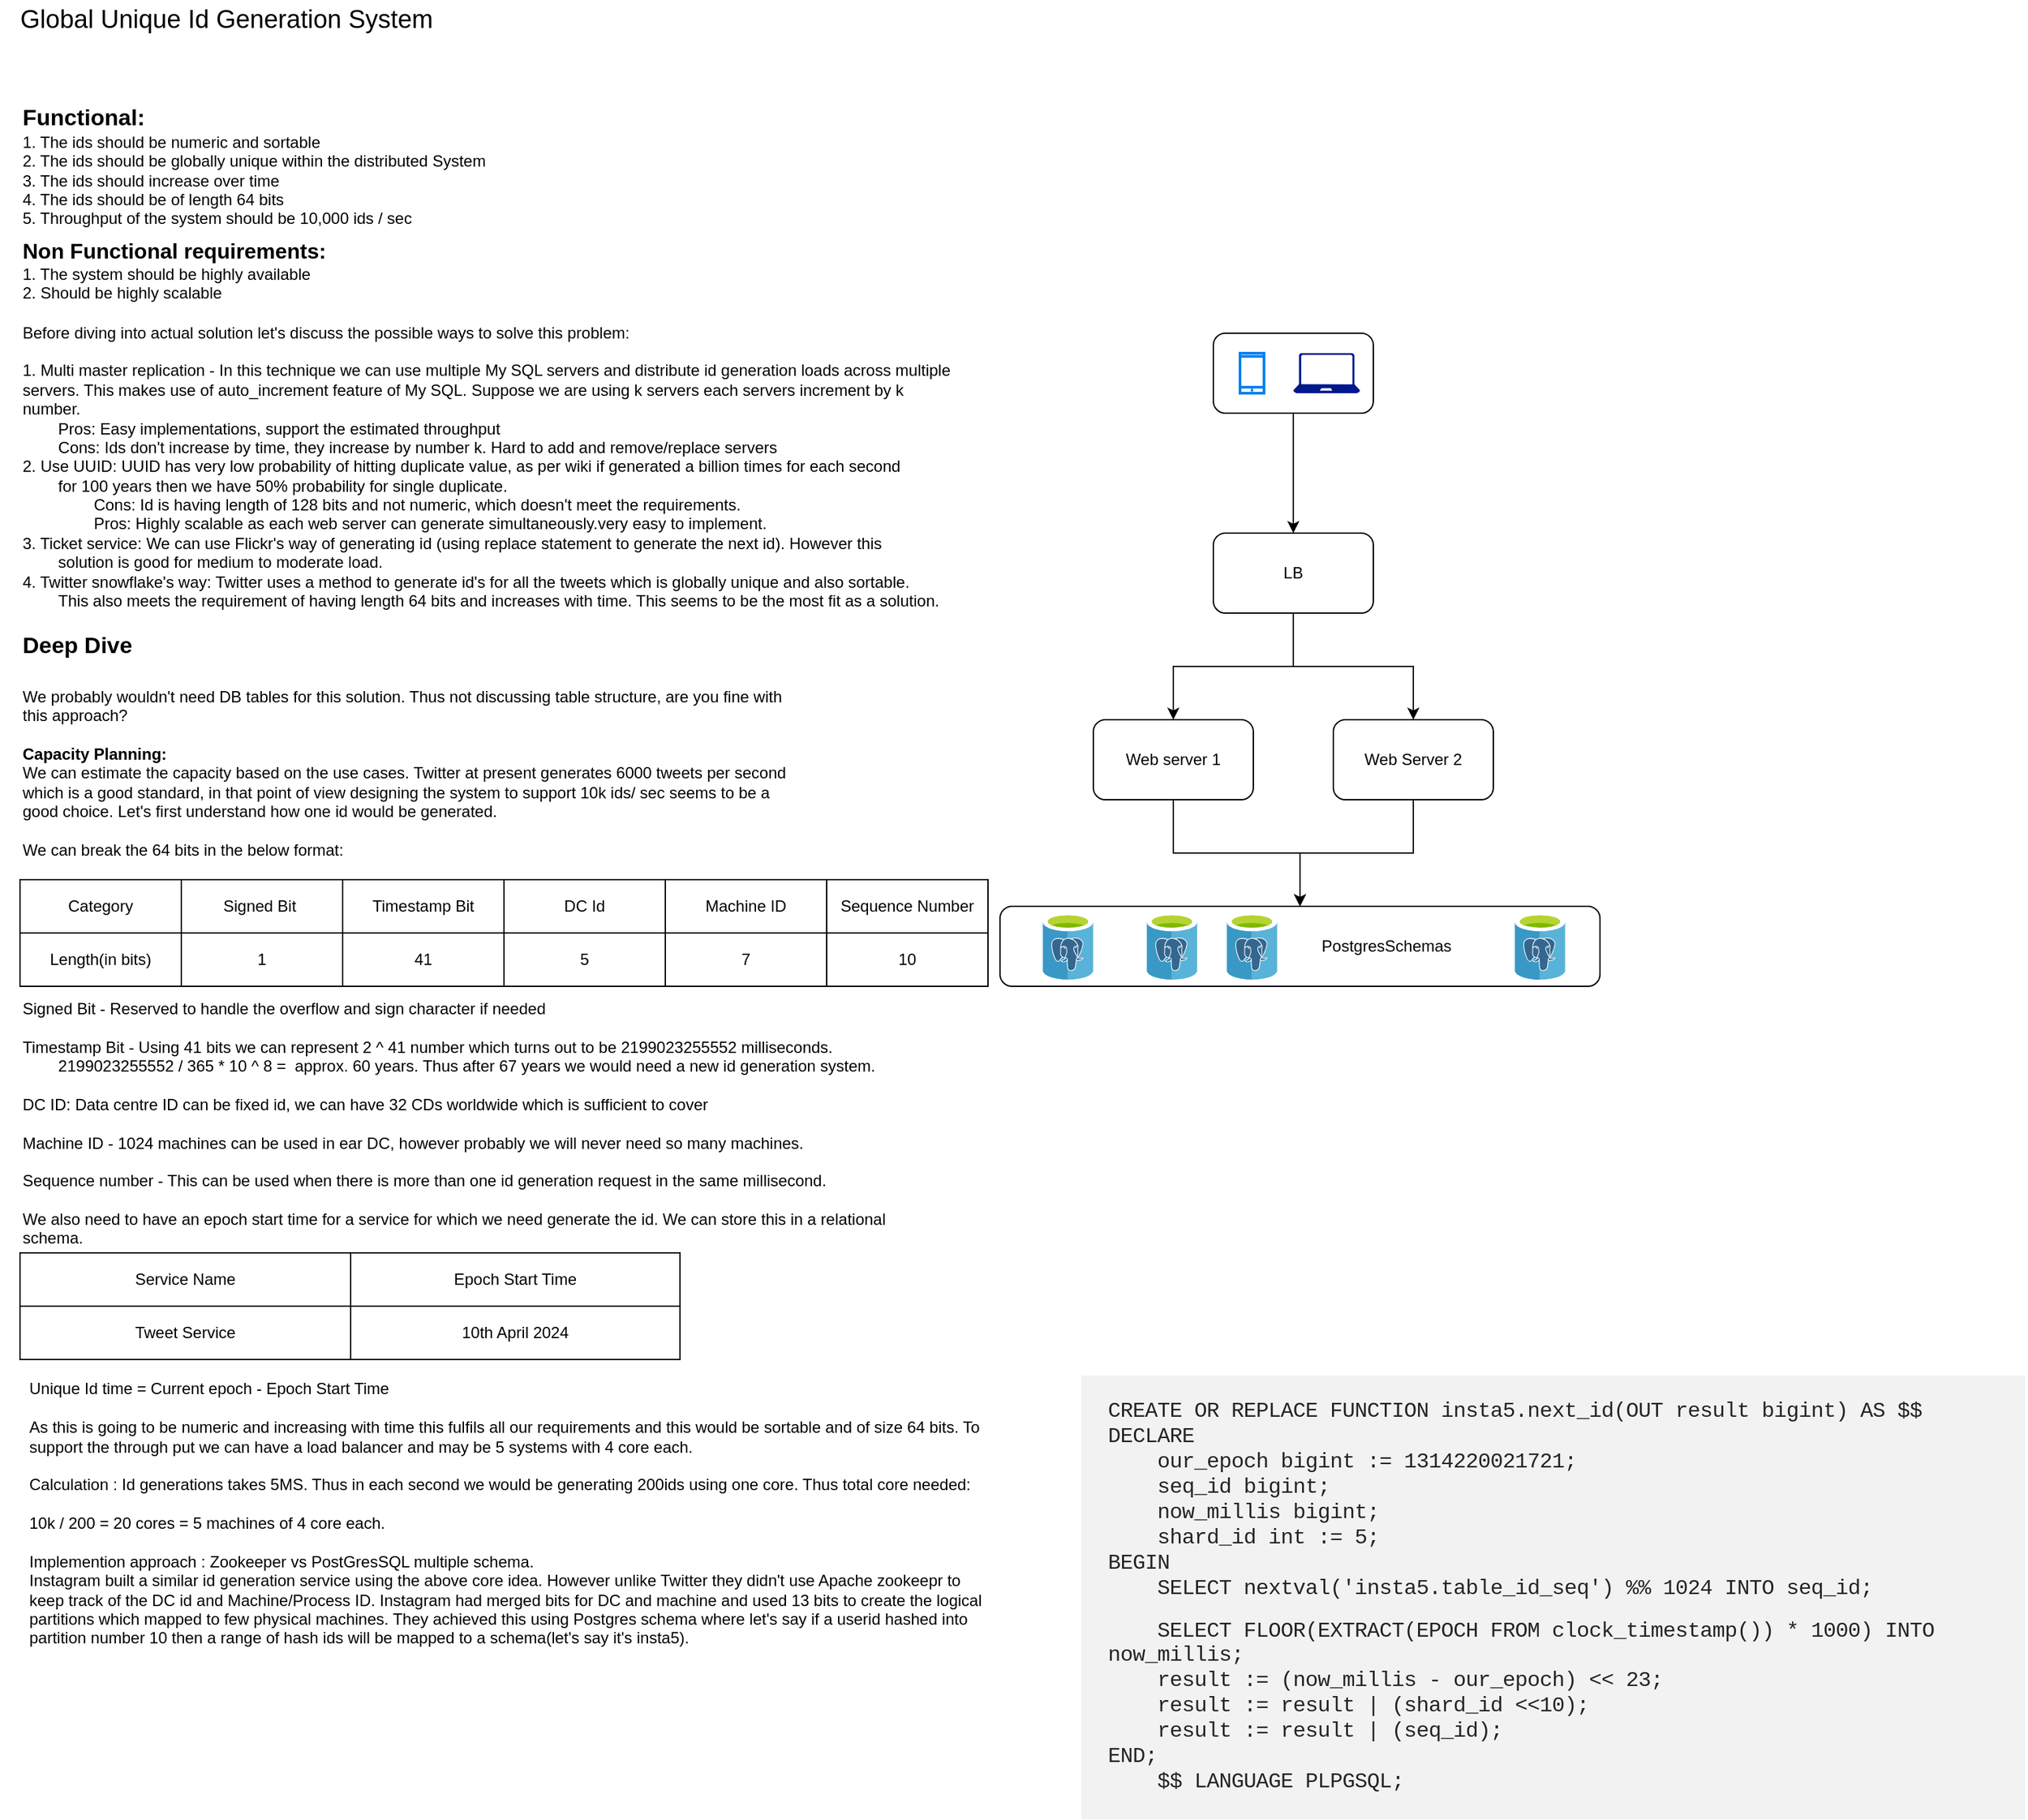 <mxfile version="24.3.1" type="github">
  <diagram name="Page-1" id="5rw8_xuSiJQBggX3PjnT">
    <mxGraphModel dx="1586" dy="1190" grid="1" gridSize="10" guides="1" tooltips="1" connect="1" arrows="1" fold="1" page="1" pageScale="1" pageWidth="827" pageHeight="1169" math="0" shadow="0">
      <root>
        <mxCell id="0" />
        <mxCell id="1" parent="0" />
        <mxCell id="YMMeXwshyKwuWub0eHVM-1" value="&lt;font style=&quot;font-size: 19px;&quot;&gt;Global Unique Id Generation System&lt;/font&gt;" style="text;strokeColor=none;align=center;fillColor=none;html=1;verticalAlign=middle;whiteSpace=wrap;rounded=0;" vertex="1" parent="1">
          <mxGeometry x="30" y="20" width="340" height="30" as="geometry" />
        </mxCell>
        <mxCell id="YMMeXwshyKwuWub0eHVM-3" value="&lt;span style=&quot;white-space: nowrap;&quot;&gt;&lt;font style=&quot;font-size: 17px;&quot;&gt;&lt;b&gt;Functional:&lt;/b&gt;&lt;/font&gt;&lt;/span&gt;&lt;div style=&quot;white-space: nowrap;&quot;&gt;1. The ids should be numeric and sortable&lt;/div&gt;&lt;div style=&quot;white-space: nowrap;&quot;&gt;2. The ids should be globally unique within the distributed System&lt;/div&gt;&lt;div style=&quot;white-space: nowrap;&quot;&gt;3. The ids should increase over time&lt;/div&gt;&lt;div style=&quot;white-space: nowrap;&quot;&gt;4. The ids should be of length 64 bits&lt;/div&gt;&lt;div style=&quot;white-space: nowrap;&quot;&gt;5. Throughput of the system should be 10,000 ids / sec&lt;/div&gt;" style="text;strokeColor=none;align=left;fillColor=none;html=1;verticalAlign=middle;whiteSpace=wrap;rounded=0;" vertex="1" parent="1">
          <mxGeometry x="45" y="80" width="465" height="130" as="geometry" />
        </mxCell>
        <mxCell id="YMMeXwshyKwuWub0eHVM-4" value="&lt;font style=&quot;font-size: 16px;&quot;&gt;&lt;b&gt;Non Functional requirements:&lt;/b&gt;&lt;/font&gt;&lt;div&gt;1. The system should be highly available&lt;/div&gt;&lt;div&gt;2. Should be highly scalable&lt;/div&gt;&lt;div&gt;&lt;br&gt;&lt;/div&gt;" style="text;strokeColor=none;align=left;fillColor=none;html=1;verticalAlign=middle;whiteSpace=wrap;rounded=0;" vertex="1" parent="1">
          <mxGeometry x="45" y="200" width="305" height="60" as="geometry" />
        </mxCell>
        <mxCell id="YMMeXwshyKwuWub0eHVM-5" value="Before diving into actual solution let&#39;s discuss the possible ways to solve this problem:&lt;div&gt;&lt;br&gt;&lt;/div&gt;&lt;div&gt;1. Multi master replication - In this technique we can use multiple My SQL servers and distribute id generation loads across multiple servers. This makes use of auto_increment feature of My SQL. Suppose we are using k servers each servers increment by k number.&amp;nbsp;&lt;/div&gt;&lt;div&gt;&lt;span style=&quot;white-space: pre;&quot;&gt;&#x9;Pros: Easy implementations, support the estimated throughput&lt;/span&gt;&lt;br&gt;&lt;/div&gt;&lt;div&gt;&lt;span style=&quot;white-space: pre;&quot;&gt;&lt;span style=&quot;white-space: pre;&quot;&gt;&#x9;Cons: Ids don&#39;t increase by time, they increase by number k. Hard to add and remove/replace servers&lt;/span&gt;&lt;br&gt;&lt;/span&gt;&lt;/div&gt;&lt;div&gt;&lt;span style=&quot;white-space: pre;&quot;&gt;2. Use UUID: UUID has very low probability of hitting duplicate value, as per wiki if generated a billion times for each second&lt;/span&gt; &lt;/div&gt;&lt;div&gt;&lt;span style=&quot;white-space: pre;&quot;&gt;&#x9;&lt;/span&gt;for 100 years then we have 50% probability for single duplicate.&lt;/div&gt;&lt;div&gt;&lt;span style=&quot;white-space: pre;&quot;&gt;&#x9;&#x9;Cons: Id is having length of 128 bits and not numeric, which doesn&#39;t meet the requirements.&lt;/span&gt;&lt;br&gt;&lt;/div&gt;&lt;div&gt;&lt;span style=&quot;white-space: pre;&quot;&gt;&lt;span style=&quot;white-space: pre;&quot;&gt;&#x9;&lt;/span&gt;&lt;span style=&quot;white-space: pre;&quot;&gt;&#x9;Pros: Highly scalable as each web server can generate simultaneously.very easy to implement.&lt;/span&gt;&lt;br&gt;&lt;/span&gt;&lt;/div&gt;&lt;div&gt;&lt;span style=&quot;white-space: pre;&quot;&gt;&lt;span style=&quot;white-space: pre;&quot;&gt;3. Ticket service: We can use Flickr&#39;s way of generating id (using replace statement to generate the next id). However this&lt;/span&gt;&lt;/span&gt;&lt;/div&gt;&lt;div&gt;&lt;span style=&quot;white-space: pre;&quot;&gt;&lt;span style=&quot;white-space: pre;&quot;&gt;&lt;span style=&quot;white-space: pre;&quot;&gt;&#x9;solution is good for medium to moderate load.&lt;/span&gt;&lt;br&gt;&lt;/span&gt;&lt;/span&gt;&lt;/div&gt;&lt;div&gt;&lt;span style=&quot;white-space: pre;&quot;&gt;4. Twitter snowflake&#39;s way: Twitter uses a method to generate id&#39;s for all the tweets which is globally unique and also sortable&lt;/span&gt;&lt;span style=&quot;white-space: pre;&quot;&gt;.&amp;nbsp;&lt;/span&gt;&lt;/div&gt;&lt;div&gt;&lt;span style=&quot;white-space: pre;&quot;&gt;&lt;span style=&quot;white-space: pre;&quot;&gt;&#x9;&lt;/span&gt;This also meets the requirement of having length 64 bits and increases with time. This seems to be the most fit as a solution.&lt;/span&gt;&lt;/div&gt;" style="text;strokeColor=none;align=left;fillColor=none;html=1;verticalAlign=middle;whiteSpace=wrap;rounded=0;" vertex="1" parent="1">
          <mxGeometry x="45" y="260" width="705" height="220" as="geometry" />
        </mxCell>
        <mxCell id="YMMeXwshyKwuWub0eHVM-6" value="&lt;font style=&quot;font-size: 17px;&quot;&gt;&lt;b&gt;Deep Dive&lt;/b&gt;&lt;/font&gt;" style="text;strokeColor=none;align=left;fillColor=none;html=1;verticalAlign=middle;whiteSpace=wrap;rounded=0;" vertex="1" parent="1">
          <mxGeometry x="45" y="490" width="625" height="30" as="geometry" />
        </mxCell>
        <mxCell id="YMMeXwshyKwuWub0eHVM-8" value="We probably wouldn&#39;t need DB tables for this solution. Thus not discussing table structure, are you fine with this approach?&lt;div&gt;&lt;br&gt;&lt;/div&gt;&lt;div&gt;&lt;b&gt;Capacity Planning:&lt;/b&gt;&lt;/div&gt;&lt;div&gt;We can estimate the capacity based on the use cases. Twitter at present generates 6000 tweets per second which is a good standard, in that point of view designing the system to support 10k ids/ sec seems to be a good choice. Let&#39;s first understand how one id would be generated.&lt;/div&gt;&lt;div&gt;&lt;br&gt;&lt;/div&gt;&lt;div&gt;We can break the 64 bits in the below format:&lt;/div&gt;" style="text;strokeColor=none;align=left;fillColor=none;html=1;verticalAlign=middle;whiteSpace=wrap;rounded=0;" vertex="1" parent="1">
          <mxGeometry x="45" y="530" width="590" height="140" as="geometry" />
        </mxCell>
        <mxCell id="YMMeXwshyKwuWub0eHVM-9" value="" style="shape=table;startSize=0;container=1;collapsible=0;childLayout=tableLayout;" vertex="1" parent="1">
          <mxGeometry x="45" y="680" width="726" height="80" as="geometry" />
        </mxCell>
        <mxCell id="YMMeXwshyKwuWub0eHVM-16" style="shape=tableRow;horizontal=0;startSize=0;swimlaneHead=0;swimlaneBody=0;strokeColor=inherit;top=0;left=0;bottom=0;right=0;collapsible=0;dropTarget=0;fillColor=none;points=[[0,0.5],[1,0.5]];portConstraint=eastwest;" vertex="1" parent="YMMeXwshyKwuWub0eHVM-9">
          <mxGeometry width="726" height="40" as="geometry" />
        </mxCell>
        <mxCell id="YMMeXwshyKwuWub0eHVM-22" value="Category" style="shape=partialRectangle;html=1;whiteSpace=wrap;connectable=0;strokeColor=inherit;overflow=hidden;fillColor=none;top=0;left=0;bottom=0;right=0;pointerEvents=1;" vertex="1" parent="YMMeXwshyKwuWub0eHVM-16">
          <mxGeometry width="121" height="40" as="geometry">
            <mxRectangle width="121" height="40" as="alternateBounds" />
          </mxGeometry>
        </mxCell>
        <mxCell id="YMMeXwshyKwuWub0eHVM-17" value="Signed Bit&amp;nbsp;" style="shape=partialRectangle;html=1;whiteSpace=wrap;connectable=0;strokeColor=inherit;overflow=hidden;fillColor=none;top=0;left=0;bottom=0;right=0;pointerEvents=1;" vertex="1" parent="YMMeXwshyKwuWub0eHVM-16">
          <mxGeometry x="121" width="121" height="40" as="geometry">
            <mxRectangle width="121" height="40" as="alternateBounds" />
          </mxGeometry>
        </mxCell>
        <mxCell id="YMMeXwshyKwuWub0eHVM-18" value="Timestamp Bit" style="shape=partialRectangle;html=1;whiteSpace=wrap;connectable=0;strokeColor=inherit;overflow=hidden;fillColor=none;top=0;left=0;bottom=0;right=0;pointerEvents=1;" vertex="1" parent="YMMeXwshyKwuWub0eHVM-16">
          <mxGeometry x="242" width="121" height="40" as="geometry">
            <mxRectangle width="121" height="40" as="alternateBounds" />
          </mxGeometry>
        </mxCell>
        <mxCell id="YMMeXwshyKwuWub0eHVM-19" value="DC Id" style="shape=partialRectangle;html=1;whiteSpace=wrap;connectable=0;strokeColor=inherit;overflow=hidden;fillColor=none;top=0;left=0;bottom=0;right=0;pointerEvents=1;" vertex="1" parent="YMMeXwshyKwuWub0eHVM-16">
          <mxGeometry x="363" width="121" height="40" as="geometry">
            <mxRectangle width="121" height="40" as="alternateBounds" />
          </mxGeometry>
        </mxCell>
        <mxCell id="YMMeXwshyKwuWub0eHVM-20" value="Machine ID" style="shape=partialRectangle;html=1;whiteSpace=wrap;connectable=0;strokeColor=inherit;overflow=hidden;fillColor=none;top=0;left=0;bottom=0;right=0;pointerEvents=1;" vertex="1" parent="YMMeXwshyKwuWub0eHVM-16">
          <mxGeometry x="484" width="121" height="40" as="geometry">
            <mxRectangle width="121" height="40" as="alternateBounds" />
          </mxGeometry>
        </mxCell>
        <mxCell id="YMMeXwshyKwuWub0eHVM-21" value="Sequence Number" style="shape=partialRectangle;html=1;whiteSpace=wrap;connectable=0;strokeColor=inherit;overflow=hidden;fillColor=none;top=0;left=0;bottom=0;right=0;pointerEvents=1;" vertex="1" parent="YMMeXwshyKwuWub0eHVM-16">
          <mxGeometry x="605" width="121" height="40" as="geometry">
            <mxRectangle width="121" height="40" as="alternateBounds" />
          </mxGeometry>
        </mxCell>
        <mxCell id="YMMeXwshyKwuWub0eHVM-10" value="" style="shape=tableRow;horizontal=0;startSize=0;swimlaneHead=0;swimlaneBody=0;strokeColor=inherit;top=0;left=0;bottom=0;right=0;collapsible=0;dropTarget=0;fillColor=none;points=[[0,0.5],[1,0.5]];portConstraint=eastwest;" vertex="1" parent="YMMeXwshyKwuWub0eHVM-9">
          <mxGeometry y="40" width="726" height="40" as="geometry" />
        </mxCell>
        <mxCell id="YMMeXwshyKwuWub0eHVM-23" value="Length(in bits)" style="shape=partialRectangle;html=1;whiteSpace=wrap;connectable=0;strokeColor=inherit;overflow=hidden;fillColor=none;top=0;left=0;bottom=0;right=0;pointerEvents=1;" vertex="1" parent="YMMeXwshyKwuWub0eHVM-10">
          <mxGeometry width="121" height="40" as="geometry">
            <mxRectangle width="121" height="40" as="alternateBounds" />
          </mxGeometry>
        </mxCell>
        <mxCell id="YMMeXwshyKwuWub0eHVM-11" value="1" style="shape=partialRectangle;html=1;whiteSpace=wrap;connectable=0;strokeColor=inherit;overflow=hidden;fillColor=none;top=0;left=0;bottom=0;right=0;pointerEvents=1;" vertex="1" parent="YMMeXwshyKwuWub0eHVM-10">
          <mxGeometry x="121" width="121" height="40" as="geometry">
            <mxRectangle width="121" height="40" as="alternateBounds" />
          </mxGeometry>
        </mxCell>
        <mxCell id="YMMeXwshyKwuWub0eHVM-12" value="41" style="shape=partialRectangle;html=1;whiteSpace=wrap;connectable=0;strokeColor=inherit;overflow=hidden;fillColor=none;top=0;left=0;bottom=0;right=0;pointerEvents=1;" vertex="1" parent="YMMeXwshyKwuWub0eHVM-10">
          <mxGeometry x="242" width="121" height="40" as="geometry">
            <mxRectangle width="121" height="40" as="alternateBounds" />
          </mxGeometry>
        </mxCell>
        <mxCell id="YMMeXwshyKwuWub0eHVM-13" value="5" style="shape=partialRectangle;html=1;whiteSpace=wrap;connectable=0;strokeColor=inherit;overflow=hidden;fillColor=none;top=0;left=0;bottom=0;right=0;pointerEvents=1;" vertex="1" parent="YMMeXwshyKwuWub0eHVM-10">
          <mxGeometry x="363" width="121" height="40" as="geometry">
            <mxRectangle width="121" height="40" as="alternateBounds" />
          </mxGeometry>
        </mxCell>
        <mxCell id="YMMeXwshyKwuWub0eHVM-14" value="7" style="shape=partialRectangle;html=1;whiteSpace=wrap;connectable=0;strokeColor=inherit;overflow=hidden;fillColor=none;top=0;left=0;bottom=0;right=0;pointerEvents=1;" vertex="1" parent="YMMeXwshyKwuWub0eHVM-10">
          <mxGeometry x="484" width="121" height="40" as="geometry">
            <mxRectangle width="121" height="40" as="alternateBounds" />
          </mxGeometry>
        </mxCell>
        <mxCell id="YMMeXwshyKwuWub0eHVM-15" value="10" style="shape=partialRectangle;html=1;whiteSpace=wrap;connectable=0;strokeColor=inherit;overflow=hidden;fillColor=none;top=0;left=0;bottom=0;right=0;pointerEvents=1;" vertex="1" parent="YMMeXwshyKwuWub0eHVM-10">
          <mxGeometry x="605" width="121" height="40" as="geometry">
            <mxRectangle width="121" height="40" as="alternateBounds" />
          </mxGeometry>
        </mxCell>
        <mxCell id="YMMeXwshyKwuWub0eHVM-25" value="Signed Bit - Reserved to handle the overflow and sign character if needed&lt;div&gt;&lt;br&gt;&lt;/div&gt;&lt;div&gt;Timestamp Bit - Using 41 bits we can represent 2 ^ 41 number which turns out to be 2199023255552 milliseconds.&lt;/div&gt;&lt;div&gt;&lt;span style=&quot;white-space: pre;&quot;&gt;&#x9;&lt;/span&gt;2199023255552 / 365 * 10 ^ 8 = &amp;nbsp;approx. 60 years. Thus after 67 years we would need a new id generation system.&lt;br&gt;&lt;/div&gt;&lt;div&gt;&lt;br&gt;&lt;/div&gt;&lt;div&gt;DC ID: Data centre ID can be fixed id, we can have 32 CDs worldwide which is sufficient to cover&lt;/div&gt;&lt;div&gt;&lt;br&gt;&lt;/div&gt;&lt;div&gt;Machine ID - 1024 machines can be used in ear DC, however probably we will never need so many machines.&lt;/div&gt;&lt;div&gt;&lt;br&gt;&lt;/div&gt;&lt;div&gt;Sequence number - This can be used when there is more than one id generation request in the same millisecond.&lt;/div&gt;&lt;div&gt;&lt;br&gt;&lt;/div&gt;&lt;div&gt;We also need to have an epoch start time for a service for which we need generate the id. We can store this in a relational schema.&lt;/div&gt;&lt;div&gt;&lt;br&gt;&lt;/div&gt;" style="text;strokeColor=none;align=left;fillColor=none;html=1;verticalAlign=middle;whiteSpace=wrap;rounded=0;" vertex="1" parent="1">
          <mxGeometry x="45" y="770" width="660" height="200" as="geometry" />
        </mxCell>
        <mxCell id="YMMeXwshyKwuWub0eHVM-27" value="" style="shape=table;startSize=0;container=1;collapsible=0;childLayout=tableLayout;" vertex="1" parent="1">
          <mxGeometry x="45" y="960" width="495" height="80" as="geometry" />
        </mxCell>
        <mxCell id="YMMeXwshyKwuWub0eHVM-28" value="" style="shape=tableRow;horizontal=0;startSize=0;swimlaneHead=0;swimlaneBody=0;strokeColor=inherit;top=0;left=0;bottom=0;right=0;collapsible=0;dropTarget=0;fillColor=none;points=[[0,0.5],[1,0.5]];portConstraint=eastwest;" vertex="1" parent="YMMeXwshyKwuWub0eHVM-27">
          <mxGeometry width="495" height="40" as="geometry" />
        </mxCell>
        <mxCell id="YMMeXwshyKwuWub0eHVM-29" value="Service Name" style="shape=partialRectangle;html=1;whiteSpace=wrap;connectable=0;strokeColor=inherit;overflow=hidden;fillColor=none;top=0;left=0;bottom=0;right=0;pointerEvents=1;" vertex="1" parent="YMMeXwshyKwuWub0eHVM-28">
          <mxGeometry width="248" height="40" as="geometry">
            <mxRectangle width="248" height="40" as="alternateBounds" />
          </mxGeometry>
        </mxCell>
        <mxCell id="YMMeXwshyKwuWub0eHVM-30" value="Epoch Start Time" style="shape=partialRectangle;html=1;whiteSpace=wrap;connectable=0;strokeColor=inherit;overflow=hidden;fillColor=none;top=0;left=0;bottom=0;right=0;pointerEvents=1;" vertex="1" parent="YMMeXwshyKwuWub0eHVM-28">
          <mxGeometry x="248" width="247" height="40" as="geometry">
            <mxRectangle width="247" height="40" as="alternateBounds" />
          </mxGeometry>
        </mxCell>
        <mxCell id="YMMeXwshyKwuWub0eHVM-31" value="" style="shape=tableRow;horizontal=0;startSize=0;swimlaneHead=0;swimlaneBody=0;strokeColor=inherit;top=0;left=0;bottom=0;right=0;collapsible=0;dropTarget=0;fillColor=none;points=[[0,0.5],[1,0.5]];portConstraint=eastwest;" vertex="1" parent="YMMeXwshyKwuWub0eHVM-27">
          <mxGeometry y="40" width="495" height="40" as="geometry" />
        </mxCell>
        <mxCell id="YMMeXwshyKwuWub0eHVM-32" value="Tweet Service" style="shape=partialRectangle;html=1;whiteSpace=wrap;connectable=0;strokeColor=inherit;overflow=hidden;fillColor=none;top=0;left=0;bottom=0;right=0;pointerEvents=1;" vertex="1" parent="YMMeXwshyKwuWub0eHVM-31">
          <mxGeometry width="248" height="40" as="geometry">
            <mxRectangle width="248" height="40" as="alternateBounds" />
          </mxGeometry>
        </mxCell>
        <mxCell id="YMMeXwshyKwuWub0eHVM-33" value="10th April 2024" style="shape=partialRectangle;html=1;whiteSpace=wrap;connectable=0;strokeColor=inherit;overflow=hidden;fillColor=none;top=0;left=0;bottom=0;right=0;pointerEvents=1;" vertex="1" parent="YMMeXwshyKwuWub0eHVM-31">
          <mxGeometry x="248" width="247" height="40" as="geometry">
            <mxRectangle width="247" height="40" as="alternateBounds" />
          </mxGeometry>
        </mxCell>
        <mxCell id="YMMeXwshyKwuWub0eHVM-34" value="Unique Id time = Current epoch - Epoch Start Time&lt;div&gt;&lt;br&gt;&lt;/div&gt;&lt;div&gt;As this is going to be numeric and increasing with time this fulfils all our requirements and this would be sortable and of size 64 bits. To support the through put we can have a load balancer and may be 5 systems with 4 core each.&lt;/div&gt;&lt;div&gt;&lt;br&gt;&lt;/div&gt;&lt;div&gt;Calculation : Id generations takes 5MS. Thus in each second we would be generating 200ids using one core. Thus total core needed:&lt;/div&gt;&lt;div&gt;&lt;br&gt;&lt;/div&gt;&lt;div&gt;10k / 200 = 20 cores = 5 machines of 4 core each.&lt;/div&gt;&lt;div&gt;&lt;br&gt;&lt;/div&gt;&lt;div&gt;Implemention approach : Zookeeper vs PostGresSQL multiple schema.&lt;/div&gt;&lt;div&gt;Instagram built a similar id generation service using the above core idea. However unlike Twitter they didn&#39;t use Apache zookeepr to keep track of the DC id and Machine/Process ID. Instagram had merged bits for DC and machine and used 13 bits to create the logical partitions which mapped to few physical machines. They achieved this using Postgres schema where let&#39;s say if a userid hashed into partition number 10 then a range of hash ids will be mapped to a schema(let&#39;s say it&#39;s insta5).&lt;/div&gt;&lt;div&gt;&lt;br&gt;&lt;/div&gt;&lt;div&gt;&lt;br&gt;&lt;/div&gt;" style="text;strokeColor=none;align=left;fillColor=none;html=1;verticalAlign=middle;whiteSpace=wrap;rounded=0;" vertex="1" parent="1">
          <mxGeometry x="50" y="1060" width="720" height="220" as="geometry" />
        </mxCell>
        <mxCell id="YMMeXwshyKwuWub0eHVM-39" value="" style="edgeStyle=orthogonalEdgeStyle;rounded=0;orthogonalLoop=1;jettySize=auto;html=1;" edge="1" parent="1" source="YMMeXwshyKwuWub0eHVM-35" target="YMMeXwshyKwuWub0eHVM-38">
          <mxGeometry relative="1" as="geometry" />
        </mxCell>
        <mxCell id="YMMeXwshyKwuWub0eHVM-35" value="" style="rounded=1;whiteSpace=wrap;html=1;" vertex="1" parent="1">
          <mxGeometry x="940" y="270" width="120" height="60" as="geometry" />
        </mxCell>
        <mxCell id="YMMeXwshyKwuWub0eHVM-36" value="" style="html=1;verticalLabelPosition=bottom;align=center;labelBackgroundColor=#ffffff;verticalAlign=top;strokeWidth=2;strokeColor=#0080F0;shadow=0;dashed=0;shape=mxgraph.ios7.icons.smartphone;" vertex="1" parent="1">
          <mxGeometry x="960" y="285" width="18" height="30" as="geometry" />
        </mxCell>
        <mxCell id="YMMeXwshyKwuWub0eHVM-37" value="" style="sketch=0;aspect=fixed;pointerEvents=1;shadow=0;dashed=0;html=1;strokeColor=none;labelPosition=center;verticalLabelPosition=bottom;verticalAlign=top;align=center;fillColor=#00188D;shape=mxgraph.azure.laptop" vertex="1" parent="1">
          <mxGeometry x="1000" y="285" width="50" height="30" as="geometry" />
        </mxCell>
        <mxCell id="YMMeXwshyKwuWub0eHVM-41" value="" style="edgeStyle=orthogonalEdgeStyle;rounded=0;orthogonalLoop=1;jettySize=auto;html=1;" edge="1" parent="1" source="YMMeXwshyKwuWub0eHVM-38" target="YMMeXwshyKwuWub0eHVM-40">
          <mxGeometry relative="1" as="geometry" />
        </mxCell>
        <mxCell id="YMMeXwshyKwuWub0eHVM-43" style="edgeStyle=orthogonalEdgeStyle;rounded=0;orthogonalLoop=1;jettySize=auto;html=1;exitX=0.5;exitY=1;exitDx=0;exitDy=0;" edge="1" parent="1" source="YMMeXwshyKwuWub0eHVM-38" target="YMMeXwshyKwuWub0eHVM-42">
          <mxGeometry relative="1" as="geometry" />
        </mxCell>
        <mxCell id="YMMeXwshyKwuWub0eHVM-38" value="LB" style="rounded=1;whiteSpace=wrap;html=1;" vertex="1" parent="1">
          <mxGeometry x="940" y="420" width="120" height="60" as="geometry" />
        </mxCell>
        <mxCell id="YMMeXwshyKwuWub0eHVM-46" value="" style="edgeStyle=orthogonalEdgeStyle;rounded=0;orthogonalLoop=1;jettySize=auto;html=1;" edge="1" parent="1" source="YMMeXwshyKwuWub0eHVM-40" target="YMMeXwshyKwuWub0eHVM-45">
          <mxGeometry relative="1" as="geometry" />
        </mxCell>
        <mxCell id="YMMeXwshyKwuWub0eHVM-40" value="Web server 1" style="whiteSpace=wrap;html=1;rounded=1;" vertex="1" parent="1">
          <mxGeometry x="850" y="560" width="120" height="60" as="geometry" />
        </mxCell>
        <mxCell id="YMMeXwshyKwuWub0eHVM-47" style="edgeStyle=orthogonalEdgeStyle;rounded=0;orthogonalLoop=1;jettySize=auto;html=1;exitX=0.5;exitY=1;exitDx=0;exitDy=0;entryX=0.5;entryY=0;entryDx=0;entryDy=0;" edge="1" parent="1" source="YMMeXwshyKwuWub0eHVM-42" target="YMMeXwshyKwuWub0eHVM-45">
          <mxGeometry relative="1" as="geometry" />
        </mxCell>
        <mxCell id="YMMeXwshyKwuWub0eHVM-42" value="Web Server 2" style="rounded=1;whiteSpace=wrap;html=1;" vertex="1" parent="1">
          <mxGeometry x="1030" y="560" width="120" height="60" as="geometry" />
        </mxCell>
        <mxCell id="YMMeXwshyKwuWub0eHVM-44" value="&lt;pre style=&quot;text-align: start; box-sizing: inherit; margin-top: 56px; margin-bottom: 0px; border: medium; color: rgb(36, 36, 36); overflow-x: auto; font-family: source-code-pro, Menlo, Monaco, &amp;quot;Courier New&amp;quot;, Courier, monospace; padding: 20px; border-radius: 0px; background: rgb(242, 242, 242);&quot; class=&quot;pg ph pi pj pk pl pm pn po ax pp bj&quot;&gt;&lt;span style=&quot;box-sizing: inherit; display: block; font-size: 16px; white-space: pre-wrap; letter-spacing: -0.022em; line-height: 1.18; margin-top: -0.09em; margin-bottom: -0.09em; min-width: fit-content;&quot; data-selectable-paragraph=&quot;&quot; class=&quot;oo nm fr pm b hq pq pr l ig ps&quot; id=&quot;fc17&quot;&gt;CREATE OR REPLACE FUNCTION insta5.next_id(OUT result bigint) AS $$&lt;br style=&quot;box-sizing: inherit;&quot;&gt;DECLARE&lt;br style=&quot;box-sizing: inherit;&quot;&gt;    our_epoch bigint := 1314220021721;&lt;br style=&quot;box-sizing: inherit;&quot;&gt;    seq_id bigint;&lt;br style=&quot;box-sizing: inherit;&quot;&gt;    now_millis bigint;&lt;br style=&quot;box-sizing: inherit;&quot;&gt;    shard_id int := 5;&lt;br style=&quot;box-sizing: inherit;&quot;&gt;BEGIN&lt;br style=&quot;box-sizing: inherit;&quot;&gt;    SELECT nextval(&#39;insta5.table_id_seq&#39;) %% 1024 INTO seq_id;&lt;/span&gt;&lt;span style=&quot;box-sizing: inherit; display: block; font-size: 16px; white-space: pre-wrap; letter-spacing: -0.022em; line-height: 1.18; margin-bottom: -0.09em; min-width: fit-content; margin-top: 0.91em;&quot; data-selectable-paragraph=&quot;&quot; class=&quot;oo nm fr pm b hq pt pr l ig ps&quot; id=&quot;9622&quot;&gt;    SELECT FLOOR(EXTRACT(EPOCH FROM clock_timestamp()) * 1000) INTO now_millis;&lt;br style=&quot;box-sizing: inherit;&quot;&gt;    result := (now_millis - our_epoch) &amp;lt;&amp;lt; 23;&lt;br style=&quot;box-sizing: inherit;&quot;&gt;    result := result | (shard_id &amp;lt;&amp;lt;10);&lt;br style=&quot;box-sizing: inherit;&quot;&gt;    result := result | (seq_id);&lt;br style=&quot;box-sizing: inherit;&quot;&gt;END;&lt;br style=&quot;box-sizing: inherit;&quot;&gt;    $$ LANGUAGE PLPGSQL;&lt;/span&gt;&lt;/pre&gt;" style="text;strokeColor=none;align=center;fillColor=none;html=1;verticalAlign=middle;whiteSpace=wrap;rounded=0;" vertex="1" parent="1">
          <mxGeometry x="840" y="1010" width="710" height="360" as="geometry" />
        </mxCell>
        <mxCell id="YMMeXwshyKwuWub0eHVM-45" value="" style="whiteSpace=wrap;html=1;rounded=1;" vertex="1" parent="1">
          <mxGeometry x="780" y="700" width="450" height="60" as="geometry" />
        </mxCell>
        <mxCell id="YMMeXwshyKwuWub0eHVM-48" value="" style="image;sketch=0;aspect=fixed;html=1;points=[];align=center;fontSize=12;image=img/lib/mscae/Azure_Database_for_PostgreSQL_servers.svg;" vertex="1" parent="1">
          <mxGeometry x="812" y="705" width="38" height="50" as="geometry" />
        </mxCell>
        <mxCell id="YMMeXwshyKwuWub0eHVM-49" value="" style="image;sketch=0;aspect=fixed;html=1;points=[];align=center;fontSize=12;image=img/lib/mscae/Azure_Database_for_PostgreSQL_servers.svg;" vertex="1" parent="1">
          <mxGeometry x="890" y="705" width="38" height="50" as="geometry" />
        </mxCell>
        <mxCell id="YMMeXwshyKwuWub0eHVM-51" value="" style="image;sketch=0;aspect=fixed;html=1;points=[];align=center;fontSize=12;image=img/lib/mscae/Azure_Database_for_PostgreSQL_servers.svg;" vertex="1" parent="1">
          <mxGeometry x="950" y="705" width="38" height="50" as="geometry" />
        </mxCell>
        <mxCell id="YMMeXwshyKwuWub0eHVM-53" value="" style="image;sketch=0;aspect=fixed;html=1;points=[];align=center;fontSize=12;image=img/lib/mscae/Azure_Database_for_PostgreSQL_servers.svg;" vertex="1" parent="1">
          <mxGeometry x="1166" y="705" width="38" height="50" as="geometry" />
        </mxCell>
        <mxCell id="YMMeXwshyKwuWub0eHVM-55" value="PostgresSchemas" style="text;strokeColor=none;align=center;fillColor=none;html=1;verticalAlign=middle;whiteSpace=wrap;rounded=0;" vertex="1" parent="1">
          <mxGeometry x="1000" y="715" width="140" height="30" as="geometry" />
        </mxCell>
      </root>
    </mxGraphModel>
  </diagram>
</mxfile>
